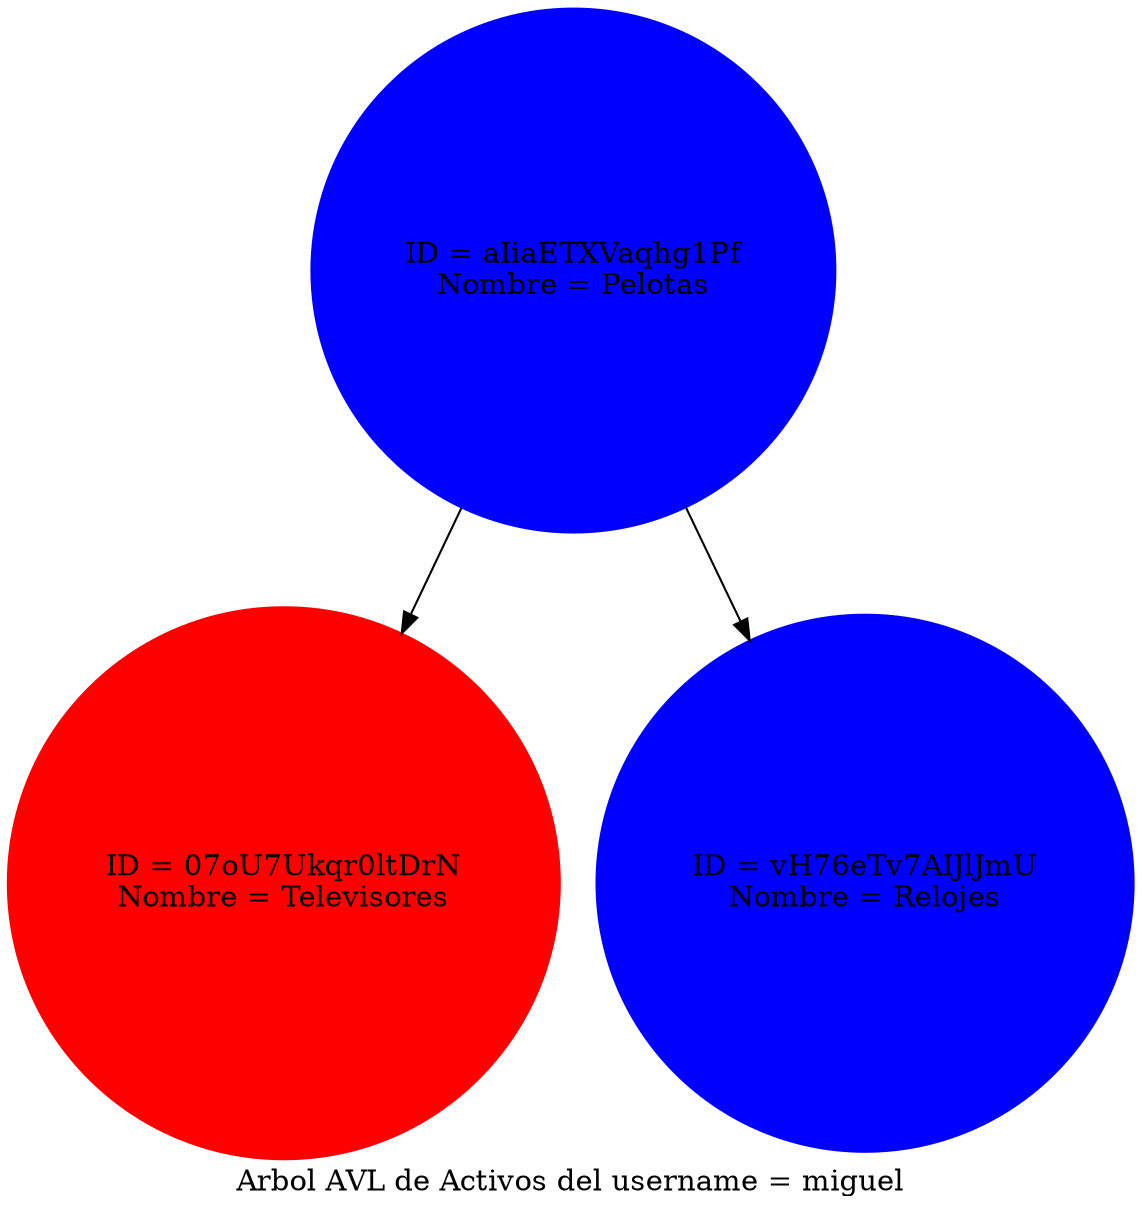 digraph AVLTree {
	label="Arbol AVL de Activos del username = miguel";
    node [shape=circle];
    "aIiaETXVaqhg1Pf" [color= blue, style=filled label="ID = aIiaETXVaqhg1Pf\nNombre = Pelotas"];
    "aIiaETXVaqhg1Pf" -> "07oU7Ukqr0ltDrN";
    "07oU7Ukqr0ltDrN" [color= red, style=filled label="ID = 07oU7Ukqr0ltDrN\nNombre = Televisores"];
    "aIiaETXVaqhg1Pf" -> "vH76eTv7AIJlJmU";
    "vH76eTv7AIJlJmU" [color= blue, style=filled label="ID = vH76eTv7AIJlJmU\nNombre = Relojes"];
}
